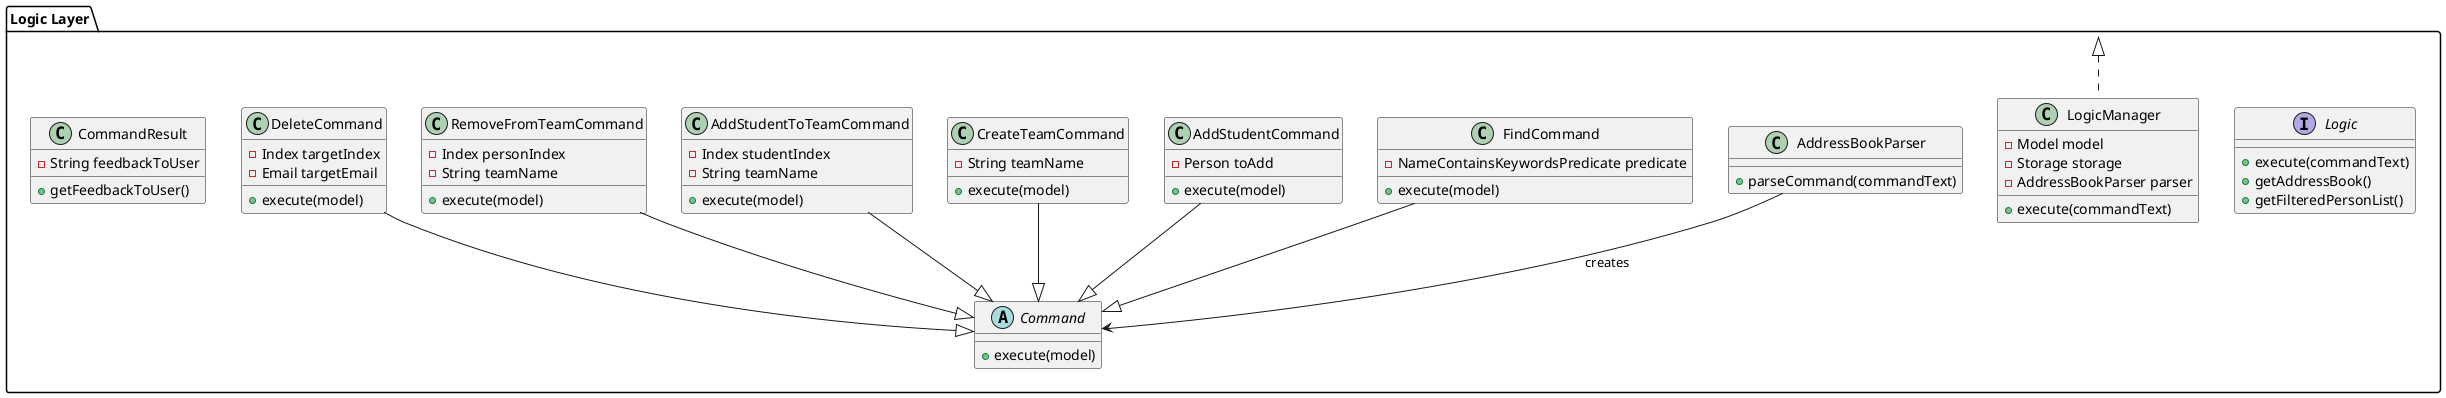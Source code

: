 @startuml

package "Logic Layer" as Logic {
    interface Logic {
        +execute(commandText)
        +getAddressBook()
        +getFilteredPersonList()
    }

    class LogicManager {
        -Model model
        -Storage storage
        -AddressBookParser parser
        +execute(commandText)
    }

    class AddressBookParser {
        +parseCommand(commandText)
    }

    abstract class Command {
        +execute(model)
    }

    class FindCommand {
        -NameContainsKeywordsPredicate predicate
        +execute(model)
    }

    class AddStudentCommand {
        -Person toAdd
        +execute(model)
    }

    class CreateTeamCommand {
        -String teamName
        +execute(model)
    }

    class AddStudentToTeamCommand {
        -Index studentIndex
        -String teamName
        +execute(model)
    }

    class RemoveFromTeamCommand {
        -Index personIndex
        -String teamName
        +execute(model)
    }

    class DeleteCommand {
        -Index targetIndex
        -Email targetEmail
        +execute(model)
    }

    class CommandResult {
        -String feedbackToUser
        +getFeedbackToUser()
    }
}

LogicManager .up.|> Logic
AddressBookParser --> Command : creates
FindCommand --|> Command
AddStudentCommand --|> Command
CreateTeamCommand --|> Command
AddStudentToTeamCommand --|> Command
RemoveFromTeamCommand --|> Command
DeleteCommand --|> Command

@enduml
